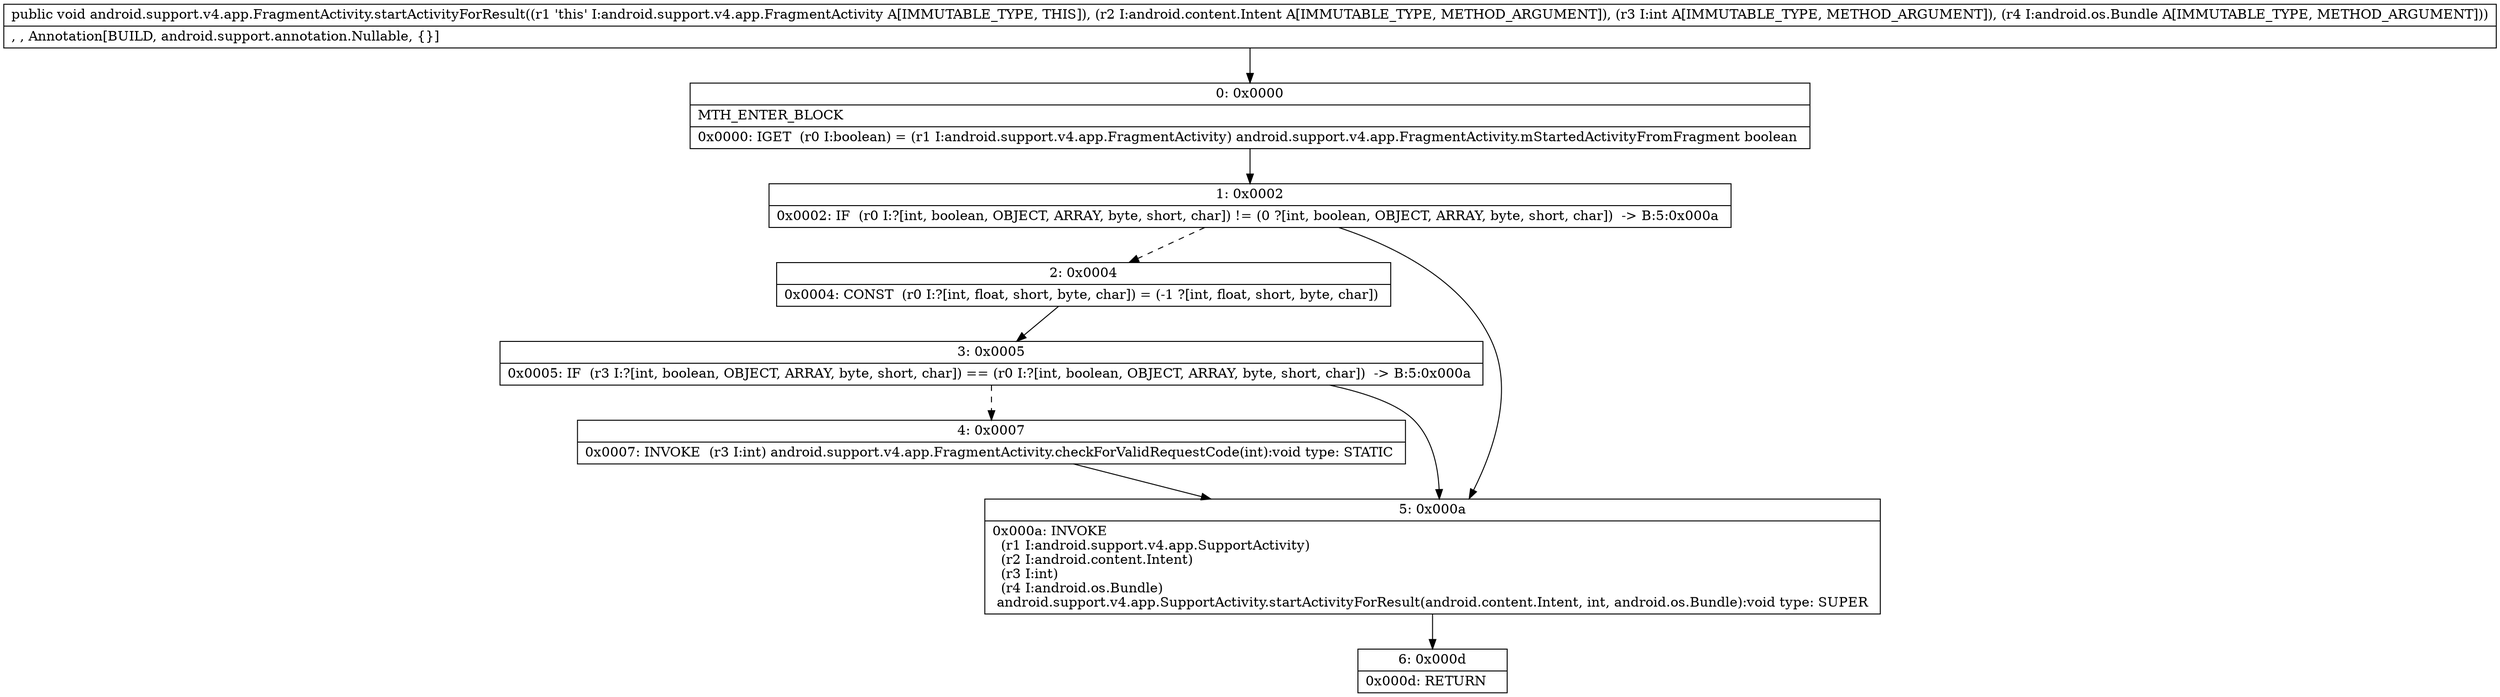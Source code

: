 digraph "CFG forandroid.support.v4.app.FragmentActivity.startActivityForResult(Landroid\/content\/Intent;ILandroid\/os\/Bundle;)V" {
Node_0 [shape=record,label="{0\:\ 0x0000|MTH_ENTER_BLOCK\l|0x0000: IGET  (r0 I:boolean) = (r1 I:android.support.v4.app.FragmentActivity) android.support.v4.app.FragmentActivity.mStartedActivityFromFragment boolean \l}"];
Node_1 [shape=record,label="{1\:\ 0x0002|0x0002: IF  (r0 I:?[int, boolean, OBJECT, ARRAY, byte, short, char]) != (0 ?[int, boolean, OBJECT, ARRAY, byte, short, char])  \-\> B:5:0x000a \l}"];
Node_2 [shape=record,label="{2\:\ 0x0004|0x0004: CONST  (r0 I:?[int, float, short, byte, char]) = (\-1 ?[int, float, short, byte, char]) \l}"];
Node_3 [shape=record,label="{3\:\ 0x0005|0x0005: IF  (r3 I:?[int, boolean, OBJECT, ARRAY, byte, short, char]) == (r0 I:?[int, boolean, OBJECT, ARRAY, byte, short, char])  \-\> B:5:0x000a \l}"];
Node_4 [shape=record,label="{4\:\ 0x0007|0x0007: INVOKE  (r3 I:int) android.support.v4.app.FragmentActivity.checkForValidRequestCode(int):void type: STATIC \l}"];
Node_5 [shape=record,label="{5\:\ 0x000a|0x000a: INVOKE  \l  (r1 I:android.support.v4.app.SupportActivity)\l  (r2 I:android.content.Intent)\l  (r3 I:int)\l  (r4 I:android.os.Bundle)\l android.support.v4.app.SupportActivity.startActivityForResult(android.content.Intent, int, android.os.Bundle):void type: SUPER \l}"];
Node_6 [shape=record,label="{6\:\ 0x000d|0x000d: RETURN   \l}"];
MethodNode[shape=record,label="{public void android.support.v4.app.FragmentActivity.startActivityForResult((r1 'this' I:android.support.v4.app.FragmentActivity A[IMMUTABLE_TYPE, THIS]), (r2 I:android.content.Intent A[IMMUTABLE_TYPE, METHOD_ARGUMENT]), (r3 I:int A[IMMUTABLE_TYPE, METHOD_ARGUMENT]), (r4 I:android.os.Bundle A[IMMUTABLE_TYPE, METHOD_ARGUMENT]))  | , , Annotation[BUILD, android.support.annotation.Nullable, \{\}]\l}"];
MethodNode -> Node_0;
Node_0 -> Node_1;
Node_1 -> Node_2[style=dashed];
Node_1 -> Node_5;
Node_2 -> Node_3;
Node_3 -> Node_4[style=dashed];
Node_3 -> Node_5;
Node_4 -> Node_5;
Node_5 -> Node_6;
}

